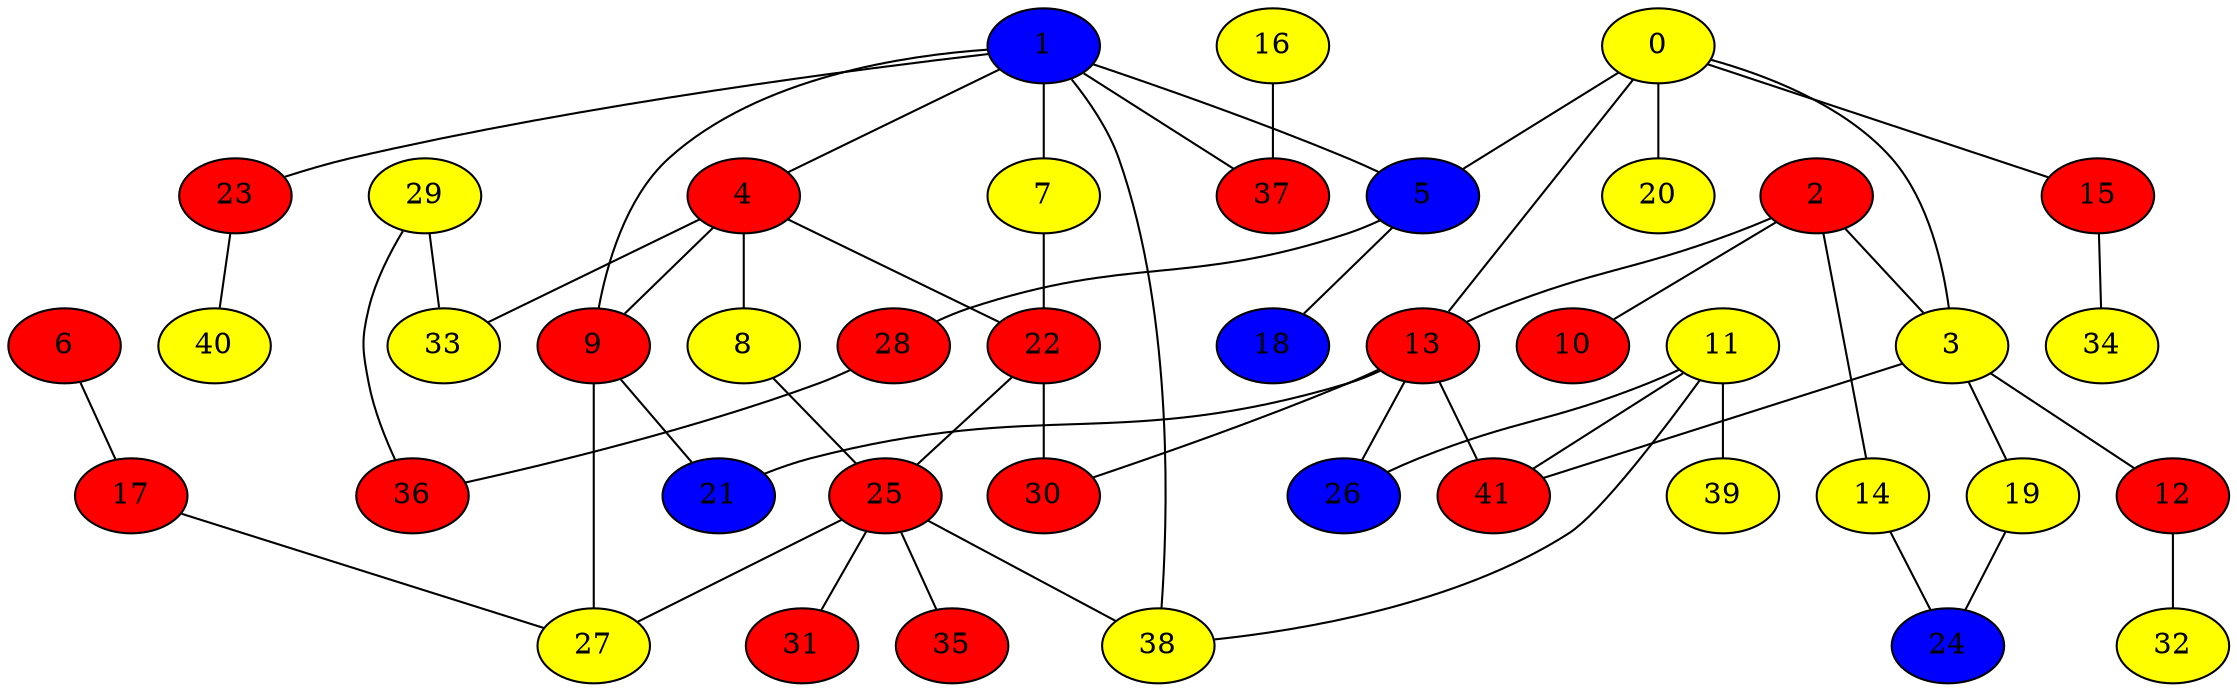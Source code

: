 graph {
0 [style = filled fillcolor = yellow];
1 [style = filled fillcolor = blue];
2 [style = filled fillcolor = red];
3 [style = filled fillcolor = yellow];
4 [style = filled fillcolor = red];
5 [style = filled fillcolor = blue];
6 [style = filled fillcolor = red];
7 [style = filled fillcolor = yellow];
8 [style = filled fillcolor = yellow];
9 [style = filled fillcolor = red];
10 [style = filled fillcolor = red];
11 [style = filled fillcolor = yellow];
12 [style = filled fillcolor = red];
13 [style = filled fillcolor = red];
14 [style = filled fillcolor = yellow];
15 [style = filled fillcolor = red];
16 [style = filled fillcolor = yellow];
17 [style = filled fillcolor = red];
18 [style = filled fillcolor = blue];
19 [style = filled fillcolor = yellow];
20 [style = filled fillcolor = yellow];
21 [style = filled fillcolor = blue];
22 [style = filled fillcolor = red];
23 [style = filled fillcolor = red];
24 [style = filled fillcolor = blue];
25 [style = filled fillcolor = red];
26 [style = filled fillcolor = blue];
27 [style = filled fillcolor = yellow];
28 [style = filled fillcolor = red];
29 [style = filled fillcolor = yellow];
30 [style = filled fillcolor = red];
31 [style = filled fillcolor = red];
32 [style = filled fillcolor = yellow];
33 [style = filled fillcolor = yellow];
34 [style = filled fillcolor = yellow];
35 [style = filled fillcolor = red];
36 [style = filled fillcolor = red];
37 [style = filled fillcolor = red];
38 [style = filled fillcolor = yellow];
39 [style = filled fillcolor = yellow];
40 [style = filled fillcolor = yellow];
41 [style = filled fillcolor = red];
0 -- 15;
0 -- 13;
0 -- 5;
0 -- 3;
0 -- 20;
1 -- 4;
1 -- 5;
1 -- 7;
1 -- 9;
1 -- 23;
1 -- 37;
1 -- 38;
2 -- 3;
2 -- 10;
2 -- 13;
2 -- 14;
3 -- 12;
3 -- 19;
3 -- 41;
4 -- 8;
4 -- 9;
4 -- 22;
4 -- 33;
5 -- 18;
5 -- 28;
6 -- 17;
7 -- 22;
8 -- 25;
9 -- 21;
9 -- 27;
11 -- 26;
11 -- 38;
11 -- 39;
11 -- 41;
12 -- 32;
13 -- 21;
13 -- 26;
13 -- 30;
13 -- 41;
14 -- 24;
15 -- 34;
16 -- 37;
17 -- 27;
19 -- 24;
22 -- 25;
22 -- 30;
23 -- 40;
25 -- 27;
25 -- 31;
25 -- 35;
25 -- 38;
28 -- 36;
29 -- 33;
29 -- 36;
}
